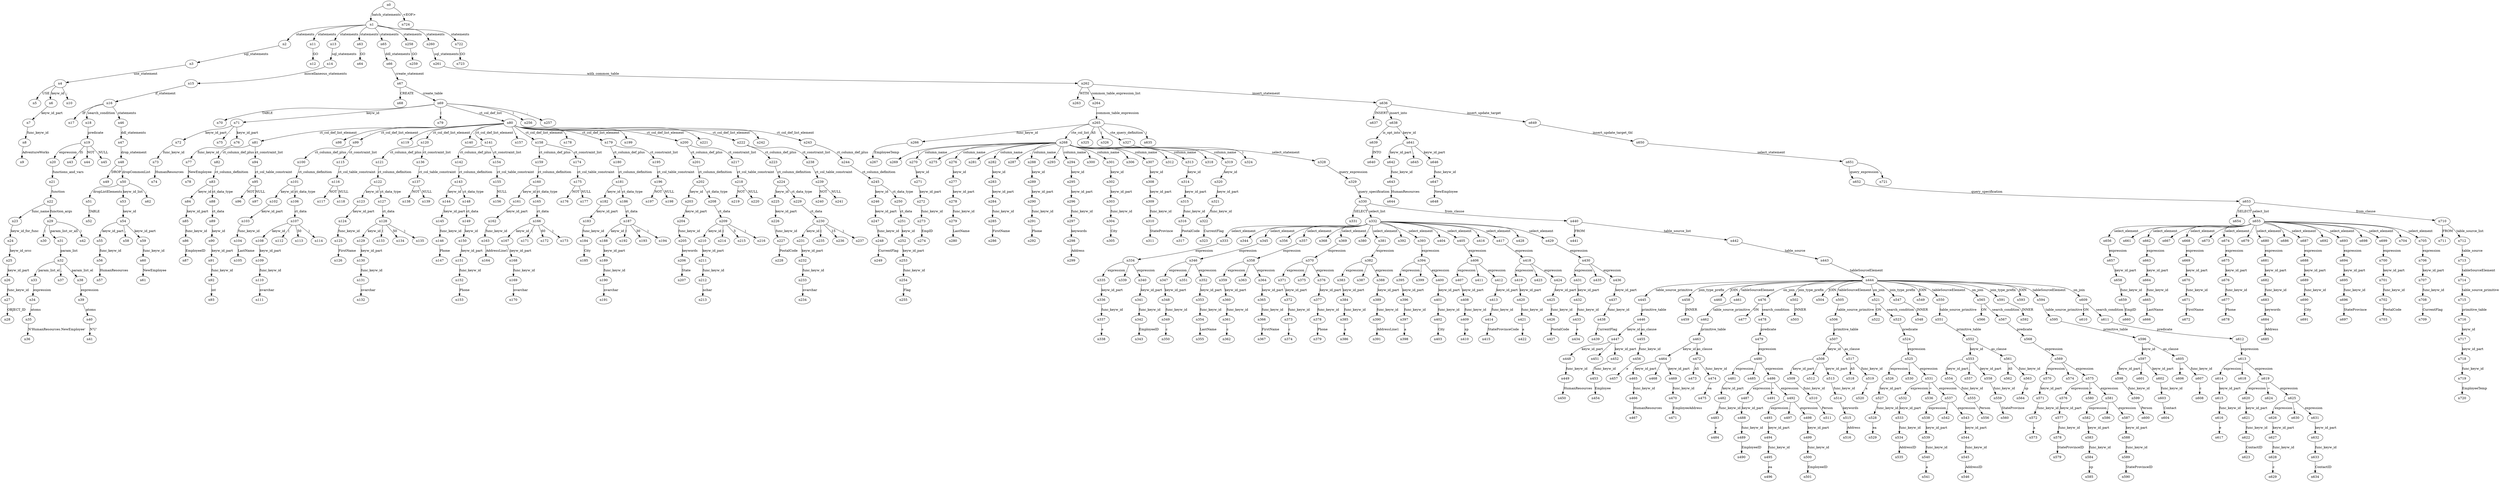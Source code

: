 digraph ParseTree {
  n0 -> n1 [label="batch_statements"];
  n1 -> n2 [label="statements"];
  n2 -> n3 [label="sql_statements"];
  n3 -> n4 [label="use_statement"];
  n4 -> n5 [label="USE"];
  n4 -> n6 [label="keyw_id"];
  n6 -> n7 [label="keyw_id_part"];
  n7 -> n8 [label="func_keyw_id"];
  n8 -> n9 [label="AdventureWorks"];
  n4 -> n10 [label=";"];
  n1 -> n11 [label="statements"];
  n11 -> n12 [label="GO"];
  n1 -> n13 [label="statements"];
  n13 -> n14 [label="sql_statements"];
  n14 -> n15 [label="miscellaneous_statements"];
  n15 -> n16 [label="if_statement"];
  n16 -> n17 [label="IF"];
  n16 -> n18 [label="search_condition"];
  n18 -> n19 [label="predicate"];
  n19 -> n20 [label="expression"];
  n20 -> n21 [label="functions_and_vars"];
  n21 -> n22 [label="function"];
  n22 -> n23 [label="func_name"];
  n23 -> n24 [label="keyw_id_for_func"];
  n24 -> n25 [label="keyw_id_orcc"];
  n25 -> n26 [label="keyw_id_part"];
  n26 -> n27 [label="func_keyw_id"];
  n27 -> n28 [label="OBJECT_ID"];
  n22 -> n29 [label="function_args"];
  n29 -> n30 [label="("];
  n29 -> n31 [label="param_list_or_all"];
  n31 -> n32 [label="param_list"];
  n32 -> n33 [label="param_list_el"];
  n33 -> n34 [label="expression"];
  n34 -> n35 [label="atoms"];
  n35 -> n36 [label="N'HumanResources.NewEmployee'"];
  n32 -> n37 [label=","];
  n32 -> n38 [label="param_list_el"];
  n38 -> n39 [label="expression"];
  n39 -> n40 [label="atoms"];
  n40 -> n41 [label="N'U'"];
  n29 -> n42 [label=")"];
  n19 -> n43 [label="IS"];
  n19 -> n44 [label="NOT"];
  n19 -> n45 [label="NULL"];
  n16 -> n46 [label="statements"];
  n46 -> n47 [label="ddl_statements"];
  n47 -> n48 [label="drop_statement"];
  n48 -> n49 [label="DROP"];
  n48 -> n50 [label="dropCommonList"];
  n50 -> n51 [label="dropListElements"];
  n51 -> n52 [label="TABLE"];
  n50 -> n53 [label="keyw_id_list"];
  n53 -> n54 [label="keyw_id"];
  n54 -> n55 [label="keyw_id_part"];
  n55 -> n56 [label="func_keyw_id"];
  n56 -> n57 [label="HumanResources"];
  n54 -> n58 [label="."];
  n54 -> n59 [label="keyw_id_part"];
  n59 -> n60 [label="func_keyw_id"];
  n60 -> n61 [label="NewEmployee"];
  n50 -> n62 [label=";"];
  n1 -> n63 [label="statements"];
  n63 -> n64 [label="GO"];
  n1 -> n65 [label="statements"];
  n65 -> n66 [label="ddl_statements"];
  n66 -> n67 [label="create_statement"];
  n67 -> n68 [label="CREATE"];
  n67 -> n69 [label="create_table"];
  n69 -> n70 [label="TABLE"];
  n69 -> n71 [label="keyw_id"];
  n71 -> n72 [label="keyw_id_part"];
  n72 -> n73 [label="func_keyw_id"];
  n73 -> n74 [label="HumanResources"];
  n71 -> n75 [label="."];
  n71 -> n76 [label="keyw_id_part"];
  n76 -> n77 [label="func_keyw_id"];
  n77 -> n78 [label="NewEmployee"];
  n69 -> n79 [label="("];
  n69 -> n80 [label="ct_col_def_list"];
  n80 -> n81 [label="ct_col_def_list_element"];
  n81 -> n82 [label="ct_column_def_plus"];
  n82 -> n83 [label="ct_column_definition"];
  n83 -> n84 [label="keyw_id"];
  n84 -> n85 [label="keyw_id_part"];
  n85 -> n86 [label="func_keyw_id"];
  n86 -> n87 [label="EmployeeID"];
  n83 -> n88 [label="ct_data_type"];
  n88 -> n89 [label="ct_data"];
  n89 -> n90 [label="keyw_id"];
  n90 -> n91 [label="keyw_id_part"];
  n91 -> n92 [label="func_keyw_id"];
  n92 -> n93 [label="int"];
  n81 -> n94 [label="ct_constraint_list"];
  n94 -> n95 [label="ct_col_table_constraint"];
  n95 -> n96 [label="NOT"];
  n95 -> n97 [label="NULL"];
  n80 -> n98 [label=","];
  n80 -> n99 [label="ct_col_def_list_element"];
  n99 -> n100 [label="ct_column_def_plus"];
  n100 -> n101 [label="ct_column_definition"];
  n101 -> n102 [label="keyw_id"];
  n102 -> n103 [label="keyw_id_part"];
  n103 -> n104 [label="func_keyw_id"];
  n104 -> n105 [label="LastName"];
  n101 -> n106 [label="ct_data_type"];
  n106 -> n107 [label="ct_data"];
  n107 -> n108 [label="keyw_id"];
  n108 -> n109 [label="keyw_id_part"];
  n109 -> n110 [label="func_keyw_id"];
  n110 -> n111 [label="nvarchar"];
  n107 -> n112 [label="("];
  n107 -> n113 [label="50"];
  n107 -> n114 [label=")"];
  n99 -> n115 [label="ct_constraint_list"];
  n115 -> n116 [label="ct_col_table_constraint"];
  n116 -> n117 [label="NOT"];
  n116 -> n118 [label="NULL"];
  n80 -> n119 [label=","];
  n80 -> n120 [label="ct_col_def_list_element"];
  n120 -> n121 [label="ct_column_def_plus"];
  n121 -> n122 [label="ct_column_definition"];
  n122 -> n123 [label="keyw_id"];
  n123 -> n124 [label="keyw_id_part"];
  n124 -> n125 [label="func_keyw_id"];
  n125 -> n126 [label="FirstName"];
  n122 -> n127 [label="ct_data_type"];
  n127 -> n128 [label="ct_data"];
  n128 -> n129 [label="keyw_id"];
  n129 -> n130 [label="keyw_id_part"];
  n130 -> n131 [label="func_keyw_id"];
  n131 -> n132 [label="nvarchar"];
  n128 -> n133 [label="("];
  n128 -> n134 [label="50"];
  n128 -> n135 [label=")"];
  n120 -> n136 [label="ct_constraint_list"];
  n136 -> n137 [label="ct_col_table_constraint"];
  n137 -> n138 [label="NOT"];
  n137 -> n139 [label="NULL"];
  n80 -> n140 [label=","];
  n80 -> n141 [label="ct_col_def_list_element"];
  n141 -> n142 [label="ct_column_def_plus"];
  n142 -> n143 [label="ct_column_definition"];
  n143 -> n144 [label="keyw_id"];
  n144 -> n145 [label="keyw_id_part"];
  n145 -> n146 [label="func_keyw_id"];
  n146 -> n147 [label="Phone"];
  n143 -> n148 [label="ct_data_type"];
  n148 -> n149 [label="ct_data"];
  n149 -> n150 [label="keyw_id"];
  n150 -> n151 [label="keyw_id_part"];
  n151 -> n152 [label="func_keyw_id"];
  n152 -> n153 [label="Phone"];
  n141 -> n154 [label="ct_constraint_list"];
  n154 -> n155 [label="ct_col_table_constraint"];
  n155 -> n156 [label="NULL"];
  n80 -> n157 [label=","];
  n80 -> n158 [label="ct_col_def_list_element"];
  n158 -> n159 [label="ct_column_def_plus"];
  n159 -> n160 [label="ct_column_definition"];
  n160 -> n161 [label="keyw_id"];
  n161 -> n162 [label="keyw_id_part"];
  n162 -> n163 [label="func_keyw_id"];
  n163 -> n164 [label="AddressLine1"];
  n160 -> n165 [label="ct_data_type"];
  n165 -> n166 [label="ct_data"];
  n166 -> n167 [label="keyw_id"];
  n167 -> n168 [label="keyw_id_part"];
  n168 -> n169 [label="func_keyw_id"];
  n169 -> n170 [label="nvarchar"];
  n166 -> n171 [label="("];
  n166 -> n172 [label="60"];
  n166 -> n173 [label=")"];
  n158 -> n174 [label="ct_constraint_list"];
  n174 -> n175 [label="ct_col_table_constraint"];
  n175 -> n176 [label="NOT"];
  n175 -> n177 [label="NULL"];
  n80 -> n178 [label=","];
  n80 -> n179 [label="ct_col_def_list_element"];
  n179 -> n180 [label="ct_column_def_plus"];
  n180 -> n181 [label="ct_column_definition"];
  n181 -> n182 [label="keyw_id"];
  n182 -> n183 [label="keyw_id_part"];
  n183 -> n184 [label="func_keyw_id"];
  n184 -> n185 [label="City"];
  n181 -> n186 [label="ct_data_type"];
  n186 -> n187 [label="ct_data"];
  n187 -> n188 [label="keyw_id"];
  n188 -> n189 [label="keyw_id_part"];
  n189 -> n190 [label="func_keyw_id"];
  n190 -> n191 [label="nvarchar"];
  n187 -> n192 [label="("];
  n187 -> n193 [label="30"];
  n187 -> n194 [label=")"];
  n179 -> n195 [label="ct_constraint_list"];
  n195 -> n196 [label="ct_col_table_constraint"];
  n196 -> n197 [label="NOT"];
  n196 -> n198 [label="NULL"];
  n80 -> n199 [label=","];
  n80 -> n200 [label="ct_col_def_list_element"];
  n200 -> n201 [label="ct_column_def_plus"];
  n201 -> n202 [label="ct_column_definition"];
  n202 -> n203 [label="keyw_id"];
  n203 -> n204 [label="keyw_id_part"];
  n204 -> n205 [label="func_keyw_id"];
  n205 -> n206 [label="keywords"];
  n206 -> n207 [label="State"];
  n202 -> n208 [label="ct_data_type"];
  n208 -> n209 [label="ct_data"];
  n209 -> n210 [label="keyw_id"];
  n210 -> n211 [label="keyw_id_part"];
  n211 -> n212 [label="func_keyw_id"];
  n212 -> n213 [label="nchar"];
  n209 -> n214 [label="("];
  n209 -> n215 [label="3"];
  n209 -> n216 [label=")"];
  n200 -> n217 [label="ct_constraint_list"];
  n217 -> n218 [label="ct_col_table_constraint"];
  n218 -> n219 [label="NOT"];
  n218 -> n220 [label="NULL"];
  n80 -> n221 [label=","];
  n80 -> n222 [label="ct_col_def_list_element"];
  n222 -> n223 [label="ct_column_def_plus"];
  n223 -> n224 [label="ct_column_definition"];
  n224 -> n225 [label="keyw_id"];
  n225 -> n226 [label="keyw_id_part"];
  n226 -> n227 [label="func_keyw_id"];
  n227 -> n228 [label="PostalCode"];
  n224 -> n229 [label="ct_data_type"];
  n229 -> n230 [label="ct_data"];
  n230 -> n231 [label="keyw_id"];
  n231 -> n232 [label="keyw_id_part"];
  n232 -> n233 [label="func_keyw_id"];
  n233 -> n234 [label="nvarchar"];
  n230 -> n235 [label="("];
  n230 -> n236 [label="15"];
  n230 -> n237 [label=")"];
  n222 -> n238 [label="ct_constraint_list"];
  n238 -> n239 [label="ct_col_table_constraint"];
  n239 -> n240 [label="NOT"];
  n239 -> n241 [label="NULL"];
  n80 -> n242 [label=","];
  n80 -> n243 [label="ct_col_def_list_element"];
  n243 -> n244 [label="ct_column_def_plus"];
  n244 -> n245 [label="ct_column_definition"];
  n245 -> n246 [label="keyw_id"];
  n246 -> n247 [label="keyw_id_part"];
  n247 -> n248 [label="func_keyw_id"];
  n248 -> n249 [label="CurrentFlag"];
  n245 -> n250 [label="ct_data_type"];
  n250 -> n251 [label="ct_data"];
  n251 -> n252 [label="keyw_id"];
  n252 -> n253 [label="keyw_id_part"];
  n253 -> n254 [label="func_keyw_id"];
  n254 -> n255 [label="Flag"];
  n69 -> n256 [label=")"];
  n69 -> n257 [label=";"];
  n1 -> n258 [label="statements"];
  n258 -> n259 [label="GO"];
  n1 -> n260 [label="statements"];
  n260 -> n261 [label="sql_statements"];
  n261 -> n262 [label="with_common_table"];
  n262 -> n263 [label="WITH"];
  n262 -> n264 [label="common_table_expression_list"];
  n264 -> n265 [label="common_table_expression"];
  n265 -> n266 [label="func_keyw_id"];
  n266 -> n267 [label="EmployeeTemp"];
  n265 -> n268 [label="cte_col_list"];
  n268 -> n269 [label="("];
  n268 -> n270 [label="column_name"];
  n270 -> n271 [label="keyw_id"];
  n271 -> n272 [label="keyw_id_part"];
  n272 -> n273 [label="func_keyw_id"];
  n273 -> n274 [label="EmpID"];
  n268 -> n275 [label=","];
  n268 -> n276 [label="column_name"];
  n276 -> n277 [label="keyw_id"];
  n277 -> n278 [label="keyw_id_part"];
  n278 -> n279 [label="func_keyw_id"];
  n279 -> n280 [label="LastName"];
  n268 -> n281 [label=","];
  n268 -> n282 [label="column_name"];
  n282 -> n283 [label="keyw_id"];
  n283 -> n284 [label="keyw_id_part"];
  n284 -> n285 [label="func_keyw_id"];
  n285 -> n286 [label="FirstName"];
  n268 -> n287 [label=","];
  n268 -> n288 [label="column_name"];
  n288 -> n289 [label="keyw_id"];
  n289 -> n290 [label="keyw_id_part"];
  n290 -> n291 [label="func_keyw_id"];
  n291 -> n292 [label="Phone"];
  n268 -> n293 [label=","];
  n268 -> n294 [label="column_name"];
  n294 -> n295 [label="keyw_id"];
  n295 -> n296 [label="keyw_id_part"];
  n296 -> n297 [label="func_keyw_id"];
  n297 -> n298 [label="keywords"];
  n298 -> n299 [label="Address"];
  n268 -> n300 [label=","];
  n268 -> n301 [label="column_name"];
  n301 -> n302 [label="keyw_id"];
  n302 -> n303 [label="keyw_id_part"];
  n303 -> n304 [label="func_keyw_id"];
  n304 -> n305 [label="City"];
  n268 -> n306 [label=","];
  n268 -> n307 [label="column_name"];
  n307 -> n308 [label="keyw_id"];
  n308 -> n309 [label="keyw_id_part"];
  n309 -> n310 [label="func_keyw_id"];
  n310 -> n311 [label="StateProvince"];
  n268 -> n312 [label=","];
  n268 -> n313 [label="column_name"];
  n313 -> n314 [label="keyw_id"];
  n314 -> n315 [label="keyw_id_part"];
  n315 -> n316 [label="func_keyw_id"];
  n316 -> n317 [label="PostalCode"];
  n268 -> n318 [label=","];
  n268 -> n319 [label="column_name"];
  n319 -> n320 [label="keyw_id"];
  n320 -> n321 [label="keyw_id_part"];
  n321 -> n322 [label="func_keyw_id"];
  n322 -> n323 [label="CurrentFlag"];
  n268 -> n324 [label=")"];
  n265 -> n325 [label="AS"];
  n265 -> n326 [label="("];
  n265 -> n327 [label="cte_query_definition"];
  n327 -> n328 [label="select_statement"];
  n328 -> n329 [label="query_expression"];
  n329 -> n330 [label="query_specification"];
  n330 -> n331 [label="SELECT"];
  n330 -> n332 [label="select_list"];
  n332 -> n333 [label="select_element"];
  n333 -> n334 [label="expression"];
  n334 -> n335 [label="expression"];
  n335 -> n336 [label="keyw_id_part"];
  n336 -> n337 [label="func_keyw_id"];
  n337 -> n338 [label="e"];
  n334 -> n339 [label="."];
  n334 -> n340 [label="expression"];
  n340 -> n341 [label="keyw_id_part"];
  n341 -> n342 [label="func_keyw_id"];
  n342 -> n343 [label="EmployeeID"];
  n332 -> n344 [label=","];
  n332 -> n345 [label="select_element"];
  n345 -> n346 [label="expression"];
  n346 -> n347 [label="expression"];
  n347 -> n348 [label="keyw_id_part"];
  n348 -> n349 [label="func_keyw_id"];
  n349 -> n350 [label="c"];
  n346 -> n351 [label="."];
  n346 -> n352 [label="expression"];
  n352 -> n353 [label="keyw_id_part"];
  n353 -> n354 [label="func_keyw_id"];
  n354 -> n355 [label="LastName"];
  n332 -> n356 [label=","];
  n332 -> n357 [label="select_element"];
  n357 -> n358 [label="expression"];
  n358 -> n359 [label="expression"];
  n359 -> n360 [label="keyw_id_part"];
  n360 -> n361 [label="func_keyw_id"];
  n361 -> n362 [label="c"];
  n358 -> n363 [label="."];
  n358 -> n364 [label="expression"];
  n364 -> n365 [label="keyw_id_part"];
  n365 -> n366 [label="func_keyw_id"];
  n366 -> n367 [label="FirstName"];
  n332 -> n368 [label=","];
  n332 -> n369 [label="select_element"];
  n369 -> n370 [label="expression"];
  n370 -> n371 [label="expression"];
  n371 -> n372 [label="keyw_id_part"];
  n372 -> n373 [label="func_keyw_id"];
  n373 -> n374 [label="c"];
  n370 -> n375 [label="."];
  n370 -> n376 [label="expression"];
  n376 -> n377 [label="keyw_id_part"];
  n377 -> n378 [label="func_keyw_id"];
  n378 -> n379 [label="Phone"];
  n332 -> n380 [label=","];
  n332 -> n381 [label="select_element"];
  n381 -> n382 [label="expression"];
  n382 -> n383 [label="expression"];
  n383 -> n384 [label="keyw_id_part"];
  n384 -> n385 [label="func_keyw_id"];
  n385 -> n386 [label="a"];
  n382 -> n387 [label="."];
  n382 -> n388 [label="expression"];
  n388 -> n389 [label="keyw_id_part"];
  n389 -> n390 [label="func_keyw_id"];
  n390 -> n391 [label="AddressLine1"];
  n332 -> n392 [label=","];
  n332 -> n393 [label="select_element"];
  n393 -> n394 [label="expression"];
  n394 -> n395 [label="expression"];
  n395 -> n396 [label="keyw_id_part"];
  n396 -> n397 [label="func_keyw_id"];
  n397 -> n398 [label="a"];
  n394 -> n399 [label="."];
  n394 -> n400 [label="expression"];
  n400 -> n401 [label="keyw_id_part"];
  n401 -> n402 [label="func_keyw_id"];
  n402 -> n403 [label="City"];
  n332 -> n404 [label=","];
  n332 -> n405 [label="select_element"];
  n405 -> n406 [label="expression"];
  n406 -> n407 [label="expression"];
  n407 -> n408 [label="keyw_id_part"];
  n408 -> n409 [label="func_keyw_id"];
  n409 -> n410 [label="sp"];
  n406 -> n411 [label="."];
  n406 -> n412 [label="expression"];
  n412 -> n413 [label="keyw_id_part"];
  n413 -> n414 [label="func_keyw_id"];
  n414 -> n415 [label="StateProvinceCode"];
  n332 -> n416 [label=","];
  n332 -> n417 [label="select_element"];
  n417 -> n418 [label="expression"];
  n418 -> n419 [label="expression"];
  n419 -> n420 [label="keyw_id_part"];
  n420 -> n421 [label="func_keyw_id"];
  n421 -> n422 [label="a"];
  n418 -> n423 [label="."];
  n418 -> n424 [label="expression"];
  n424 -> n425 [label="keyw_id_part"];
  n425 -> n426 [label="func_keyw_id"];
  n426 -> n427 [label="PostalCode"];
  n332 -> n428 [label=","];
  n332 -> n429 [label="select_element"];
  n429 -> n430 [label="expression"];
  n430 -> n431 [label="expression"];
  n431 -> n432 [label="keyw_id_part"];
  n432 -> n433 [label="func_keyw_id"];
  n433 -> n434 [label="e"];
  n430 -> n435 [label="."];
  n430 -> n436 [label="expression"];
  n436 -> n437 [label="keyw_id_part"];
  n437 -> n438 [label="func_keyw_id"];
  n438 -> n439 [label="CurrentFlag"];
  n330 -> n440 [label="from_clause"];
  n440 -> n441 [label="FROM"];
  n440 -> n442 [label="table_source_list"];
  n442 -> n443 [label="table_source"];
  n443 -> n444 [label="tableSourceElement"];
  n444 -> n445 [label="table_source_primitive"];
  n445 -> n446 [label="primitive_table"];
  n446 -> n447 [label="keyw_id"];
  n447 -> n448 [label="keyw_id_part"];
  n448 -> n449 [label="func_keyw_id"];
  n449 -> n450 [label="HumanResources"];
  n447 -> n451 [label="."];
  n447 -> n452 [label="keyw_id_part"];
  n452 -> n453 [label="func_keyw_id"];
  n453 -> n454 [label="Employee"];
  n446 -> n455 [label="as_clause"];
  n455 -> n456 [label="func_keyw_id"];
  n456 -> n457 [label="e"];
  n444 -> n458 [label="join_type_prefix"];
  n458 -> n459 [label="INNER"];
  n444 -> n460 [label="JOIN"];
  n444 -> n461 [label="tableSourceElement"];
  n461 -> n462 [label="table_source_primitive"];
  n462 -> n463 [label="primitive_table"];
  n463 -> n464 [label="keyw_id"];
  n464 -> n465 [label="keyw_id_part"];
  n465 -> n466 [label="func_keyw_id"];
  n466 -> n467 [label="HumanResources"];
  n464 -> n468 [label="."];
  n464 -> n469 [label="keyw_id_part"];
  n469 -> n470 [label="func_keyw_id"];
  n470 -> n471 [label="EmployeeAddress"];
  n463 -> n472 [label="as_clause"];
  n472 -> n473 [label="AS"];
  n472 -> n474 [label="func_keyw_id"];
  n474 -> n475 [label="ea"];
  n444 -> n476 [label="on_join"];
  n476 -> n477 [label="ON"];
  n476 -> n478 [label="search_condition"];
  n478 -> n479 [label="predicate"];
  n479 -> n480 [label="expression"];
  n480 -> n481 [label="expression"];
  n481 -> n482 [label="keyw_id_part"];
  n482 -> n483 [label="func_keyw_id"];
  n483 -> n484 [label="e"];
  n480 -> n485 [label="."];
  n480 -> n486 [label="expression"];
  n486 -> n487 [label="expression"];
  n487 -> n488 [label="keyw_id_part"];
  n488 -> n489 [label="func_keyw_id"];
  n489 -> n490 [label="EmployeeID"];
  n486 -> n491 [label="="];
  n486 -> n492 [label="expression"];
  n492 -> n493 [label="expression"];
  n493 -> n494 [label="keyw_id_part"];
  n494 -> n495 [label="func_keyw_id"];
  n495 -> n496 [label="ea"];
  n492 -> n497 [label="."];
  n492 -> n498 [label="expression"];
  n498 -> n499 [label="keyw_id_part"];
  n499 -> n500 [label="func_keyw_id"];
  n500 -> n501 [label="EmployeeID"];
  n444 -> n502 [label="join_type_prefix"];
  n502 -> n503 [label="INNER"];
  n444 -> n504 [label="JOIN"];
  n444 -> n505 [label="tableSourceElement"];
  n505 -> n506 [label="table_source_primitive"];
  n506 -> n507 [label="primitive_table"];
  n507 -> n508 [label="keyw_id"];
  n508 -> n509 [label="keyw_id_part"];
  n509 -> n510 [label="func_keyw_id"];
  n510 -> n511 [label="Person"];
  n508 -> n512 [label="."];
  n508 -> n513 [label="keyw_id_part"];
  n513 -> n514 [label="func_keyw_id"];
  n514 -> n515 [label="keywords"];
  n515 -> n516 [label="Address"];
  n507 -> n517 [label="as_clause"];
  n517 -> n518 [label="AS"];
  n517 -> n519 [label="func_keyw_id"];
  n519 -> n520 [label="a"];
  n444 -> n521 [label="on_join"];
  n521 -> n522 [label="ON"];
  n521 -> n523 [label="search_condition"];
  n523 -> n524 [label="predicate"];
  n524 -> n525 [label="expression"];
  n525 -> n526 [label="expression"];
  n526 -> n527 [label="keyw_id_part"];
  n527 -> n528 [label="func_keyw_id"];
  n528 -> n529 [label="ea"];
  n525 -> n530 [label="."];
  n525 -> n531 [label="expression"];
  n531 -> n532 [label="expression"];
  n532 -> n533 [label="keyw_id_part"];
  n533 -> n534 [label="func_keyw_id"];
  n534 -> n535 [label="AddressID"];
  n531 -> n536 [label="="];
  n531 -> n537 [label="expression"];
  n537 -> n538 [label="expression"];
  n538 -> n539 [label="keyw_id_part"];
  n539 -> n540 [label="func_keyw_id"];
  n540 -> n541 [label="a"];
  n537 -> n542 [label="."];
  n537 -> n543 [label="expression"];
  n543 -> n544 [label="keyw_id_part"];
  n544 -> n545 [label="func_keyw_id"];
  n545 -> n546 [label="AddressID"];
  n444 -> n547 [label="join_type_prefix"];
  n547 -> n548 [label="INNER"];
  n444 -> n549 [label="JOIN"];
  n444 -> n550 [label="tableSourceElement"];
  n550 -> n551 [label="table_source_primitive"];
  n551 -> n552 [label="primitive_table"];
  n552 -> n553 [label="keyw_id"];
  n553 -> n554 [label="keyw_id_part"];
  n554 -> n555 [label="func_keyw_id"];
  n555 -> n556 [label="Person"];
  n553 -> n557 [label="."];
  n553 -> n558 [label="keyw_id_part"];
  n558 -> n559 [label="func_keyw_id"];
  n559 -> n560 [label="StateProvince"];
  n552 -> n561 [label="as_clause"];
  n561 -> n562 [label="AS"];
  n561 -> n563 [label="func_keyw_id"];
  n563 -> n564 [label="sp"];
  n444 -> n565 [label="on_join"];
  n565 -> n566 [label="ON"];
  n565 -> n567 [label="search_condition"];
  n567 -> n568 [label="predicate"];
  n568 -> n569 [label="expression"];
  n569 -> n570 [label="expression"];
  n570 -> n571 [label="keyw_id_part"];
  n571 -> n572 [label="func_keyw_id"];
  n572 -> n573 [label="a"];
  n569 -> n574 [label="."];
  n569 -> n575 [label="expression"];
  n575 -> n576 [label="expression"];
  n576 -> n577 [label="keyw_id_part"];
  n577 -> n578 [label="func_keyw_id"];
  n578 -> n579 [label="StateProvinceID"];
  n575 -> n580 [label="="];
  n575 -> n581 [label="expression"];
  n581 -> n582 [label="expression"];
  n582 -> n583 [label="keyw_id_part"];
  n583 -> n584 [label="func_keyw_id"];
  n584 -> n585 [label="sp"];
  n581 -> n586 [label="."];
  n581 -> n587 [label="expression"];
  n587 -> n588 [label="keyw_id_part"];
  n588 -> n589 [label="func_keyw_id"];
  n589 -> n590 [label="StateProvinceID"];
  n444 -> n591 [label="join_type_prefix"];
  n591 -> n592 [label="INNER"];
  n444 -> n593 [label="JOIN"];
  n444 -> n594 [label="tableSourceElement"];
  n594 -> n595 [label="table_source_primitive"];
  n595 -> n596 [label="primitive_table"];
  n596 -> n597 [label="keyw_id"];
  n597 -> n598 [label="keyw_id_part"];
  n598 -> n599 [label="func_keyw_id"];
  n599 -> n600 [label="Person"];
  n597 -> n601 [label="."];
  n597 -> n602 [label="keyw_id_part"];
  n602 -> n603 [label="func_keyw_id"];
  n603 -> n604 [label="Contact"];
  n596 -> n605 [label="as_clause"];
  n605 -> n606 [label="as"];
  n605 -> n607 [label="func_keyw_id"];
  n607 -> n608 [label="c"];
  n444 -> n609 [label="on_join"];
  n609 -> n610 [label="ON"];
  n609 -> n611 [label="search_condition"];
  n611 -> n612 [label="predicate"];
  n612 -> n613 [label="expression"];
  n613 -> n614 [label="expression"];
  n614 -> n615 [label="keyw_id_part"];
  n615 -> n616 [label="func_keyw_id"];
  n616 -> n617 [label="e"];
  n613 -> n618 [label="."];
  n613 -> n619 [label="expression"];
  n619 -> n620 [label="expression"];
  n620 -> n621 [label="keyw_id_part"];
  n621 -> n622 [label="func_keyw_id"];
  n622 -> n623 [label="ContactID"];
  n619 -> n624 [label="="];
  n619 -> n625 [label="expression"];
  n625 -> n626 [label="expression"];
  n626 -> n627 [label="keyw_id_part"];
  n627 -> n628 [label="func_keyw_id"];
  n628 -> n629 [label="c"];
  n625 -> n630 [label="."];
  n625 -> n631 [label="expression"];
  n631 -> n632 [label="keyw_id_part"];
  n632 -> n633 [label="func_keyw_id"];
  n633 -> n634 [label="ContactID"];
  n265 -> n635 [label=")"];
  n262 -> n636 [label="insert_statement"];
  n636 -> n637 [label="INSERT"];
  n636 -> n638 [label="insert_into"];
  n638 -> n639 [label="is_opt_into"];
  n639 -> n640 [label="INTO"];
  n638 -> n641 [label="keyw_id"];
  n641 -> n642 [label="keyw_id_part"];
  n642 -> n643 [label="func_keyw_id"];
  n643 -> n644 [label="HumanResources"];
  n641 -> n645 [label="."];
  n641 -> n646 [label="keyw_id_part"];
  n646 -> n647 [label="func_keyw_id"];
  n647 -> n648 [label="NewEmployee"];
  n636 -> n649 [label="insert_update_target"];
  n649 -> n650 [label="insert_update_target_tbl"];
  n650 -> n651 [label="select_statement"];
  n651 -> n652 [label="query_expression"];
  n652 -> n653 [label="query_specification"];
  n653 -> n654 [label="SELECT"];
  n653 -> n655 [label="select_list"];
  n655 -> n656 [label="select_element"];
  n656 -> n657 [label="expression"];
  n657 -> n658 [label="keyw_id_part"];
  n658 -> n659 [label="func_keyw_id"];
  n659 -> n660 [label="EmpID"];
  n655 -> n661 [label=","];
  n655 -> n662 [label="select_element"];
  n662 -> n663 [label="expression"];
  n663 -> n664 [label="keyw_id_part"];
  n664 -> n665 [label="func_keyw_id"];
  n665 -> n666 [label="LastName"];
  n655 -> n667 [label=","];
  n655 -> n668 [label="select_element"];
  n668 -> n669 [label="expression"];
  n669 -> n670 [label="keyw_id_part"];
  n670 -> n671 [label="func_keyw_id"];
  n671 -> n672 [label="FirstName"];
  n655 -> n673 [label=","];
  n655 -> n674 [label="select_element"];
  n674 -> n675 [label="expression"];
  n675 -> n676 [label="keyw_id_part"];
  n676 -> n677 [label="func_keyw_id"];
  n677 -> n678 [label="Phone"];
  n655 -> n679 [label=","];
  n655 -> n680 [label="select_element"];
  n680 -> n681 [label="expression"];
  n681 -> n682 [label="keyw_id_part"];
  n682 -> n683 [label="func_keyw_id"];
  n683 -> n684 [label="keywords"];
  n684 -> n685 [label="Address"];
  n655 -> n686 [label=","];
  n655 -> n687 [label="select_element"];
  n687 -> n688 [label="expression"];
  n688 -> n689 [label="keyw_id_part"];
  n689 -> n690 [label="func_keyw_id"];
  n690 -> n691 [label="City"];
  n655 -> n692 [label=","];
  n655 -> n693 [label="select_element"];
  n693 -> n694 [label="expression"];
  n694 -> n695 [label="keyw_id_part"];
  n695 -> n696 [label="func_keyw_id"];
  n696 -> n697 [label="StateProvince"];
  n655 -> n698 [label=","];
  n655 -> n699 [label="select_element"];
  n699 -> n700 [label="expression"];
  n700 -> n701 [label="keyw_id_part"];
  n701 -> n702 [label="func_keyw_id"];
  n702 -> n703 [label="PostalCode"];
  n655 -> n704 [label=","];
  n655 -> n705 [label="select_element"];
  n705 -> n706 [label="expression"];
  n706 -> n707 [label="keyw_id_part"];
  n707 -> n708 [label="func_keyw_id"];
  n708 -> n709 [label="CurrentFlag"];
  n653 -> n710 [label="from_clause"];
  n710 -> n711 [label="FROM"];
  n710 -> n712 [label="table_source_list"];
  n712 -> n713 [label="table_source"];
  n713 -> n714 [label="tableSourceElement"];
  n714 -> n715 [label="table_source_primitive"];
  n715 -> n716 [label="primitive_table"];
  n716 -> n717 [label="keyw_id"];
  n717 -> n718 [label="keyw_id_part"];
  n718 -> n719 [label="func_keyw_id"];
  n719 -> n720 [label="EmployeeTemp"];
  n651 -> n721 [label=";"];
  n1 -> n722 [label="statements"];
  n722 -> n723 [label="GO"];
  n0 -> n724 [label="<EOF>"];
}
